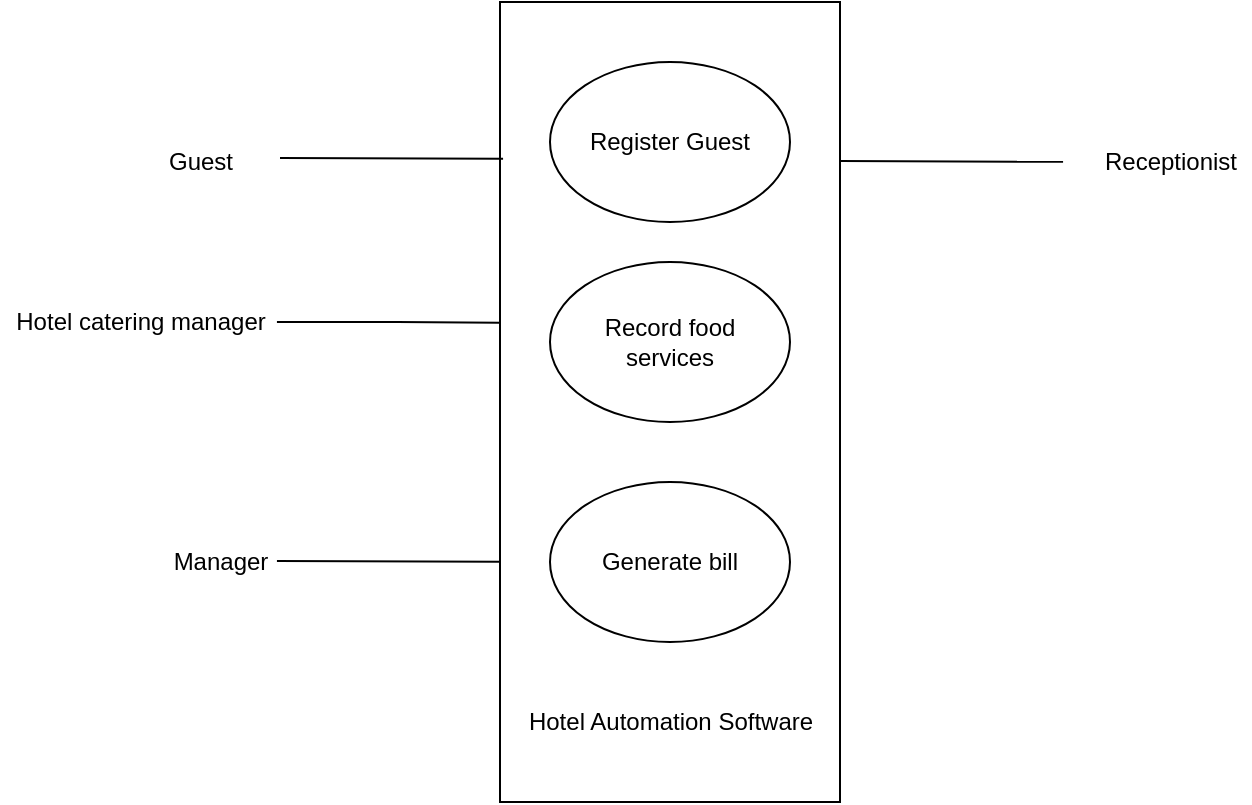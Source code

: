 <mxfile version="15.7.3" type="device"><diagram id="kK47L-_Jou9g27-JX_eB" name="Page-1"><mxGraphModel dx="1038" dy="583" grid="1" gridSize="10" guides="1" tooltips="1" connect="1" arrows="1" fold="1" page="1" pageScale="1" pageWidth="850" pageHeight="1100" math="0" shadow="0"><root><mxCell id="0"/><mxCell id="1" parent="0"/><mxCell id="-vlvkswManjZ8sHq055n-1" value="" style="rounded=0;whiteSpace=wrap;html=1;" vertex="1" parent="1"><mxGeometry x="310" y="80" width="170" height="400" as="geometry"/></mxCell><mxCell id="-vlvkswManjZ8sHq055n-2" value="Register Guest" style="ellipse;whiteSpace=wrap;html=1;" vertex="1" parent="1"><mxGeometry x="335" y="110" width="120" height="80" as="geometry"/></mxCell><mxCell id="-vlvkswManjZ8sHq055n-3" value="Generate bill" style="ellipse;whiteSpace=wrap;html=1;" vertex="1" parent="1"><mxGeometry x="335" y="320" width="120" height="80" as="geometry"/></mxCell><mxCell id="-vlvkswManjZ8sHq055n-4" value="Record food &lt;br&gt;services" style="ellipse;whiteSpace=wrap;html=1;" vertex="1" parent="1"><mxGeometry x="335" y="210" width="120" height="80" as="geometry"/></mxCell><mxCell id="-vlvkswManjZ8sHq055n-5" value="" style="endArrow=none;html=1;rounded=0;entryX=0.009;entryY=0.196;entryDx=0;entryDy=0;entryPerimeter=0;" edge="1" parent="1" target="-vlvkswManjZ8sHq055n-1"><mxGeometry width="50" height="50" relative="1" as="geometry"><mxPoint x="200" y="158" as="sourcePoint"/><mxPoint x="300" y="140" as="targetPoint"/></mxGeometry></mxCell><mxCell id="-vlvkswManjZ8sHq055n-6" value="" style="endArrow=none;html=1;rounded=0;entryX=0.009;entryY=0.196;entryDx=0;entryDy=0;entryPerimeter=0;" edge="1" parent="1"><mxGeometry width="50" height="50" relative="1" as="geometry"><mxPoint x="198.47" y="359.5" as="sourcePoint"/><mxPoint x="310" y="359.9" as="targetPoint"/></mxGeometry></mxCell><mxCell id="-vlvkswManjZ8sHq055n-7" value="" style="endArrow=none;html=1;rounded=0;entryX=0.009;entryY=0.196;entryDx=0;entryDy=0;entryPerimeter=0;" edge="1" parent="1"><mxGeometry width="50" height="50" relative="1" as="geometry"><mxPoint x="198.47" y="240" as="sourcePoint"/><mxPoint x="310" y="240.4" as="targetPoint"/><Array as="points"><mxPoint x="258.47" y="240"/></Array></mxGeometry></mxCell><mxCell id="-vlvkswManjZ8sHq055n-8" value="Guest" style="text;html=1;align=center;verticalAlign=middle;resizable=0;points=[];autosize=1;strokeColor=none;fillColor=none;" vertex="1" parent="1"><mxGeometry x="135" y="150" width="50" height="20" as="geometry"/></mxCell><mxCell id="-vlvkswManjZ8sHq055n-9" value="Hotel catering manager" style="text;html=1;align=center;verticalAlign=middle;resizable=0;points=[];autosize=1;strokeColor=none;fillColor=none;" vertex="1" parent="1"><mxGeometry x="60" y="230" width="140" height="20" as="geometry"/></mxCell><mxCell id="-vlvkswManjZ8sHq055n-10" value="Manager" style="text;html=1;align=center;verticalAlign=middle;resizable=0;points=[];autosize=1;strokeColor=none;fillColor=none;" vertex="1" parent="1"><mxGeometry x="140" y="350" width="60" height="20" as="geometry"/></mxCell><mxCell id="-vlvkswManjZ8sHq055n-11" value="" style="endArrow=none;html=1;rounded=0;entryX=0.009;entryY=0.196;entryDx=0;entryDy=0;entryPerimeter=0;" edge="1" parent="1"><mxGeometry width="50" height="50" relative="1" as="geometry"><mxPoint x="480" y="159.5" as="sourcePoint"/><mxPoint x="591.53" y="159.9" as="targetPoint"/></mxGeometry></mxCell><mxCell id="-vlvkswManjZ8sHq055n-12" value="Receptionist" style="text;html=1;align=center;verticalAlign=middle;resizable=0;points=[];autosize=1;strokeColor=none;fillColor=none;" vertex="1" parent="1"><mxGeometry x="605" y="150" width="80" height="20" as="geometry"/></mxCell><mxCell id="-vlvkswManjZ8sHq055n-13" value="Hotel Automation Software" style="text;html=1;align=center;verticalAlign=middle;resizable=0;points=[];autosize=1;strokeColor=none;fillColor=none;" vertex="1" parent="1"><mxGeometry x="315" y="430" width="160" height="20" as="geometry"/></mxCell></root></mxGraphModel></diagram></mxfile>